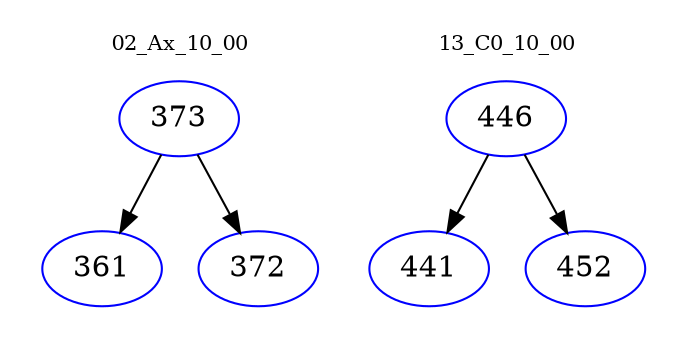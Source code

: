 digraph{
subgraph cluster_0 {
color = white
label = "02_Ax_10_00";
fontsize=10;
T0_373 [label="373", color="blue"]
T0_373 -> T0_361 [color="black"]
T0_361 [label="361", color="blue"]
T0_373 -> T0_372 [color="black"]
T0_372 [label="372", color="blue"]
}
subgraph cluster_1 {
color = white
label = "13_C0_10_00";
fontsize=10;
T1_446 [label="446", color="blue"]
T1_446 -> T1_441 [color="black"]
T1_441 [label="441", color="blue"]
T1_446 -> T1_452 [color="black"]
T1_452 [label="452", color="blue"]
}
}
